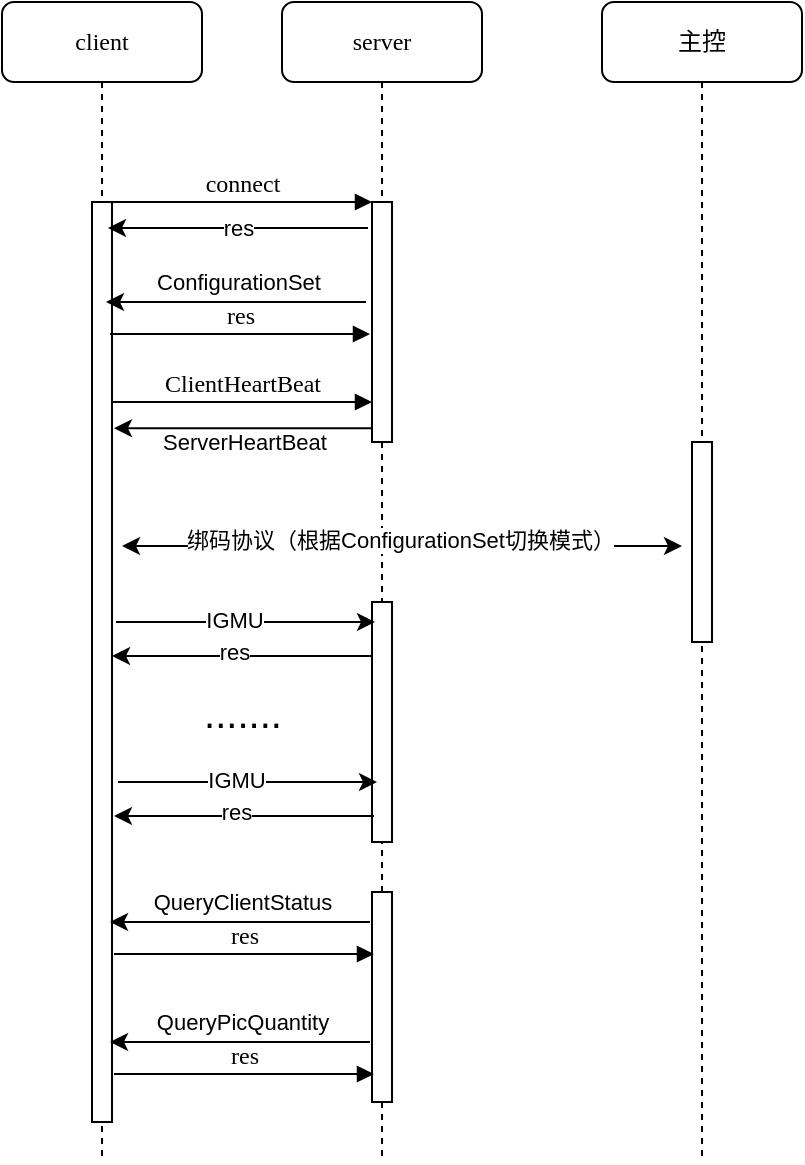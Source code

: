<mxfile version="14.4.7" type="github">
  <diagram name="Page-1" id="13e1069c-82ec-6db2-03f1-153e76fe0fe0">
    <mxGraphModel dx="868" dy="413" grid="1" gridSize="10" guides="1" tooltips="1" connect="1" arrows="1" fold="1" page="1" pageScale="1" pageWidth="1100" pageHeight="850" background="#ffffff" math="0" shadow="0">
      <root>
        <mxCell id="0" />
        <mxCell id="1" parent="0" />
        <mxCell id="7baba1c4bc27f4b0-2" value="server" style="shape=umlLifeline;perimeter=lifelinePerimeter;whiteSpace=wrap;html=1;container=1;collapsible=0;recursiveResize=0;outlineConnect=0;rounded=1;shadow=0;comic=0;labelBackgroundColor=none;strokeWidth=1;fontFamily=Verdana;fontSize=12;align=center;" parent="1" vertex="1">
          <mxGeometry x="240" y="80" width="100" height="580" as="geometry" />
        </mxCell>
        <mxCell id="7baba1c4bc27f4b0-10" value="" style="html=1;points=[];perimeter=orthogonalPerimeter;rounded=0;shadow=0;comic=0;labelBackgroundColor=none;strokeWidth=1;fontFamily=Verdana;fontSize=12;align=center;" parent="7baba1c4bc27f4b0-2" vertex="1">
          <mxGeometry x="45" y="100" width="10" height="120" as="geometry" />
        </mxCell>
        <mxCell id="uFNW1LsYeFXD5kVTbObm-10" value="" style="html=1;points=[];perimeter=orthogonalPerimeter;rounded=0;shadow=0;comic=0;labelBackgroundColor=none;strokeWidth=1;fontFamily=Verdana;fontSize=12;align=center;" vertex="1" parent="7baba1c4bc27f4b0-2">
          <mxGeometry x="45" y="300" width="10" height="120" as="geometry" />
        </mxCell>
        <mxCell id="uFNW1LsYeFXD5kVTbObm-28" value="" style="html=1;points=[];perimeter=orthogonalPerimeter;rounded=0;shadow=0;comic=0;labelBackgroundColor=none;strokeWidth=1;fontFamily=Verdana;fontSize=12;align=center;" vertex="1" parent="7baba1c4bc27f4b0-2">
          <mxGeometry x="45" y="445" width="10" height="105" as="geometry" />
        </mxCell>
        <mxCell id="7baba1c4bc27f4b0-3" value="主控" style="shape=umlLifeline;perimeter=lifelinePerimeter;whiteSpace=wrap;html=1;container=1;collapsible=0;recursiveResize=0;outlineConnect=0;rounded=1;shadow=0;comic=0;labelBackgroundColor=none;strokeWidth=1;fontFamily=Verdana;fontSize=12;align=center;" parent="1" vertex="1">
          <mxGeometry x="400" y="80" width="100" height="580" as="geometry" />
        </mxCell>
        <mxCell id="7baba1c4bc27f4b0-13" value="" style="html=1;points=[];perimeter=orthogonalPerimeter;rounded=0;shadow=0;comic=0;labelBackgroundColor=none;strokeWidth=1;fontFamily=Verdana;fontSize=12;align=center;" parent="7baba1c4bc27f4b0-3" vertex="1">
          <mxGeometry x="45" y="220" width="10" height="100" as="geometry" />
        </mxCell>
        <mxCell id="7baba1c4bc27f4b0-8" value="client" style="shape=umlLifeline;perimeter=lifelinePerimeter;whiteSpace=wrap;html=1;container=1;collapsible=0;recursiveResize=0;outlineConnect=0;rounded=1;shadow=0;comic=0;labelBackgroundColor=none;strokeWidth=1;fontFamily=Verdana;fontSize=12;align=center;" parent="1" vertex="1">
          <mxGeometry x="100" y="80" width="100" height="580" as="geometry" />
        </mxCell>
        <mxCell id="7baba1c4bc27f4b0-9" value="" style="html=1;points=[];perimeter=orthogonalPerimeter;rounded=0;shadow=0;comic=0;labelBackgroundColor=none;strokeWidth=1;fontFamily=Verdana;fontSize=12;align=center;" parent="7baba1c4bc27f4b0-8" vertex="1">
          <mxGeometry x="45" y="100" width="10" height="460" as="geometry" />
        </mxCell>
        <mxCell id="7baba1c4bc27f4b0-11" value="connect" style="html=1;verticalAlign=bottom;endArrow=block;entryX=0;entryY=0;labelBackgroundColor=none;fontFamily=Verdana;fontSize=12;edgeStyle=elbowEdgeStyle;elbow=vertical;" parent="1" source="7baba1c4bc27f4b0-9" target="7baba1c4bc27f4b0-10" edge="1">
          <mxGeometry relative="1" as="geometry">
            <mxPoint x="220" y="190" as="sourcePoint" />
          </mxGeometry>
        </mxCell>
        <mxCell id="uFNW1LsYeFXD5kVTbObm-1" value="" style="endArrow=classic;html=1;" edge="1" parent="1">
          <mxGeometry width="50" height="50" relative="1" as="geometry">
            <mxPoint x="283" y="193" as="sourcePoint" />
            <mxPoint x="153" y="193" as="targetPoint" />
            <Array as="points">
              <mxPoint x="233" y="193" />
            </Array>
          </mxGeometry>
        </mxCell>
        <mxCell id="uFNW1LsYeFXD5kVTbObm-2" value="res" style="edgeLabel;html=1;align=center;verticalAlign=middle;resizable=0;points=[];" vertex="1" connectable="0" parent="uFNW1LsYeFXD5kVTbObm-1">
          <mxGeometry x="-0.122" relative="1" as="geometry">
            <mxPoint x="-8" as="offset" />
          </mxGeometry>
        </mxCell>
        <mxCell id="uFNW1LsYeFXD5kVTbObm-3" value="" style="endArrow=classic;html=1;" edge="1" parent="1">
          <mxGeometry width="50" height="50" relative="1" as="geometry">
            <mxPoint x="282" y="230" as="sourcePoint" />
            <mxPoint x="152" y="230" as="targetPoint" />
            <Array as="points">
              <mxPoint x="252" y="230" />
            </Array>
          </mxGeometry>
        </mxCell>
        <mxCell id="uFNW1LsYeFXD5kVTbObm-5" value="ConfigurationSet" style="edgeLabel;html=1;align=center;verticalAlign=middle;resizable=0;points=[];" vertex="1" connectable="0" parent="uFNW1LsYeFXD5kVTbObm-3">
          <mxGeometry x="0.067" y="-5" relative="1" as="geometry">
            <mxPoint x="5" y="-5" as="offset" />
          </mxGeometry>
        </mxCell>
        <mxCell id="uFNW1LsYeFXD5kVTbObm-6" value="res" style="html=1;verticalAlign=bottom;endArrow=block;entryX=0;entryY=0;labelBackgroundColor=none;fontFamily=Verdana;fontSize=12;edgeStyle=elbowEdgeStyle;elbow=vertical;" edge="1" parent="1">
          <mxGeometry relative="1" as="geometry">
            <mxPoint x="154" y="246" as="sourcePoint" />
            <mxPoint x="284" y="246" as="targetPoint" />
            <Array as="points" />
            <mxPoint as="offset" />
          </mxGeometry>
        </mxCell>
        <mxCell id="uFNW1LsYeFXD5kVTbObm-8" value="" style="endArrow=classic;startArrow=classic;html=1;" edge="1" parent="1">
          <mxGeometry width="50" height="50" relative="1" as="geometry">
            <mxPoint x="160" y="352" as="sourcePoint" />
            <mxPoint x="440" y="352" as="targetPoint" />
          </mxGeometry>
        </mxCell>
        <mxCell id="uFNW1LsYeFXD5kVTbObm-9" value="绑码协议（根据ConfigurationSet切换模式）" style="edgeLabel;html=1;align=center;verticalAlign=middle;resizable=0;points=[];" vertex="1" connectable="0" parent="uFNW1LsYeFXD5kVTbObm-8">
          <mxGeometry x="0.13" y="3" relative="1" as="geometry">
            <mxPoint x="-19" as="offset" />
          </mxGeometry>
        </mxCell>
        <mxCell id="uFNW1LsYeFXD5kVTbObm-11" value="" style="endArrow=classic;html=1;" edge="1" parent="1">
          <mxGeometry width="50" height="50" relative="1" as="geometry">
            <mxPoint x="157" y="390" as="sourcePoint" />
            <mxPoint x="286.5" y="390" as="targetPoint" />
            <Array as="points">
              <mxPoint x="237" y="390" />
            </Array>
          </mxGeometry>
        </mxCell>
        <mxCell id="uFNW1LsYeFXD5kVTbObm-15" value="IGMU" style="edgeLabel;html=1;align=center;verticalAlign=middle;resizable=0;points=[];" vertex="1" connectable="0" parent="uFNW1LsYeFXD5kVTbObm-11">
          <mxGeometry x="-0.151" y="1" relative="1" as="geometry">
            <mxPoint x="4" as="offset" />
          </mxGeometry>
        </mxCell>
        <mxCell id="uFNW1LsYeFXD5kVTbObm-12" value="ClientHeartBeat" style="html=1;verticalAlign=bottom;endArrow=block;labelBackgroundColor=none;fontFamily=Verdana;fontSize=12;edgeStyle=elbowEdgeStyle;elbow=vertical;" edge="1" parent="1">
          <mxGeometry relative="1" as="geometry">
            <mxPoint x="155" y="280" as="sourcePoint" />
            <mxPoint x="285" y="280" as="targetPoint" />
            <Array as="points">
              <mxPoint x="225" y="280" />
            </Array>
          </mxGeometry>
        </mxCell>
        <mxCell id="uFNW1LsYeFXD5kVTbObm-13" value="" style="endArrow=classic;html=1;entryX=1.5;entryY=0.257;entryDx=0;entryDy=0;entryPerimeter=0;" edge="1" parent="1">
          <mxGeometry width="50" height="50" relative="1" as="geometry">
            <mxPoint x="285.5" y="293.08" as="sourcePoint" />
            <mxPoint x="156" y="293.08" as="targetPoint" />
          </mxGeometry>
        </mxCell>
        <mxCell id="uFNW1LsYeFXD5kVTbObm-14" value="ServerHeartBeat" style="edgeLabel;html=1;align=center;verticalAlign=middle;resizable=0;points=[];" vertex="1" connectable="0" parent="uFNW1LsYeFXD5kVTbObm-13">
          <mxGeometry x="0.151" y="1" relative="1" as="geometry">
            <mxPoint x="9.5" y="5.92" as="offset" />
          </mxGeometry>
        </mxCell>
        <mxCell id="uFNW1LsYeFXD5kVTbObm-16" value="" style="endArrow=classic;html=1;" edge="1" parent="1">
          <mxGeometry width="50" height="50" relative="1" as="geometry">
            <mxPoint x="285" y="407" as="sourcePoint" />
            <mxPoint x="155" y="407" as="targetPoint" />
            <Array as="points">
              <mxPoint x="235" y="407" />
            </Array>
          </mxGeometry>
        </mxCell>
        <mxCell id="uFNW1LsYeFXD5kVTbObm-17" value="res" style="edgeLabel;html=1;align=center;verticalAlign=middle;resizable=0;points=[];" vertex="1" connectable="0" parent="uFNW1LsYeFXD5kVTbObm-16">
          <mxGeometry x="-0.092" y="2" relative="1" as="geometry">
            <mxPoint x="-10" y="-4" as="offset" />
          </mxGeometry>
        </mxCell>
        <mxCell id="uFNW1LsYeFXD5kVTbObm-18" value="" style="endArrow=classic;html=1;" edge="1" parent="1">
          <mxGeometry width="50" height="50" relative="1" as="geometry">
            <mxPoint x="158" y="470" as="sourcePoint" />
            <mxPoint x="287.5" y="470" as="targetPoint" />
            <Array as="points">
              <mxPoint x="238" y="470" />
            </Array>
          </mxGeometry>
        </mxCell>
        <mxCell id="uFNW1LsYeFXD5kVTbObm-19" value="IGMU" style="edgeLabel;html=1;align=center;verticalAlign=middle;resizable=0;points=[];" vertex="1" connectable="0" parent="uFNW1LsYeFXD5kVTbObm-18">
          <mxGeometry x="-0.151" y="1" relative="1" as="geometry">
            <mxPoint x="4" as="offset" />
          </mxGeometry>
        </mxCell>
        <mxCell id="uFNW1LsYeFXD5kVTbObm-20" value="" style="endArrow=classic;html=1;" edge="1" parent="1">
          <mxGeometry width="50" height="50" relative="1" as="geometry">
            <mxPoint x="286" y="487" as="sourcePoint" />
            <mxPoint x="156" y="487" as="targetPoint" />
            <Array as="points">
              <mxPoint x="236" y="487" />
            </Array>
          </mxGeometry>
        </mxCell>
        <mxCell id="uFNW1LsYeFXD5kVTbObm-21" value="res" style="edgeLabel;html=1;align=center;verticalAlign=middle;resizable=0;points=[];" vertex="1" connectable="0" parent="uFNW1LsYeFXD5kVTbObm-20">
          <mxGeometry x="-0.092" y="2" relative="1" as="geometry">
            <mxPoint x="-10" y="-4" as="offset" />
          </mxGeometry>
        </mxCell>
        <mxCell id="uFNW1LsYeFXD5kVTbObm-23" value="&lt;font style=&quot;font-size: 20px&quot;&gt;.......&lt;/font&gt;" style="text;html=1;align=center;verticalAlign=middle;resizable=0;points=[];autosize=1;" vertex="1" parent="1">
          <mxGeometry x="195" y="425" width="50" height="20" as="geometry" />
        </mxCell>
        <mxCell id="uFNW1LsYeFXD5kVTbObm-30" value="" style="endArrow=classic;html=1;" edge="1" parent="1">
          <mxGeometry width="50" height="50" relative="1" as="geometry">
            <mxPoint x="284" y="540" as="sourcePoint" />
            <mxPoint x="154" y="540" as="targetPoint" />
            <Array as="points">
              <mxPoint x="254" y="540" />
            </Array>
          </mxGeometry>
        </mxCell>
        <mxCell id="uFNW1LsYeFXD5kVTbObm-31" value="QueryClientStatus" style="edgeLabel;html=1;align=center;verticalAlign=middle;resizable=0;points=[];" vertex="1" connectable="0" parent="uFNW1LsYeFXD5kVTbObm-30">
          <mxGeometry x="0.067" y="-5" relative="1" as="geometry">
            <mxPoint x="5" y="-5" as="offset" />
          </mxGeometry>
        </mxCell>
        <mxCell id="uFNW1LsYeFXD5kVTbObm-32" value="res" style="html=1;verticalAlign=bottom;endArrow=block;entryX=0;entryY=0;labelBackgroundColor=none;fontFamily=Verdana;fontSize=12;edgeStyle=elbowEdgeStyle;elbow=vertical;" edge="1" parent="1">
          <mxGeometry relative="1" as="geometry">
            <mxPoint x="156" y="556" as="sourcePoint" />
            <mxPoint x="286" y="556" as="targetPoint" />
            <Array as="points" />
            <mxPoint as="offset" />
          </mxGeometry>
        </mxCell>
        <mxCell id="uFNW1LsYeFXD5kVTbObm-33" value="" style="endArrow=classic;html=1;" edge="1" parent="1">
          <mxGeometry width="50" height="50" relative="1" as="geometry">
            <mxPoint x="284" y="600" as="sourcePoint" />
            <mxPoint x="154" y="600" as="targetPoint" />
            <Array as="points">
              <mxPoint x="254" y="600" />
            </Array>
          </mxGeometry>
        </mxCell>
        <mxCell id="uFNW1LsYeFXD5kVTbObm-34" value="QueryPicQuantity" style="edgeLabel;html=1;align=center;verticalAlign=middle;resizable=0;points=[];" vertex="1" connectable="0" parent="uFNW1LsYeFXD5kVTbObm-33">
          <mxGeometry x="0.067" y="-5" relative="1" as="geometry">
            <mxPoint x="5" y="-5" as="offset" />
          </mxGeometry>
        </mxCell>
        <mxCell id="uFNW1LsYeFXD5kVTbObm-35" value="res" style="html=1;verticalAlign=bottom;endArrow=block;entryX=0;entryY=0;labelBackgroundColor=none;fontFamily=Verdana;fontSize=12;edgeStyle=elbowEdgeStyle;elbow=vertical;" edge="1" parent="1">
          <mxGeometry relative="1" as="geometry">
            <mxPoint x="156" y="616" as="sourcePoint" />
            <mxPoint x="286" y="616" as="targetPoint" />
            <Array as="points" />
            <mxPoint as="offset" />
          </mxGeometry>
        </mxCell>
      </root>
    </mxGraphModel>
  </diagram>
</mxfile>
